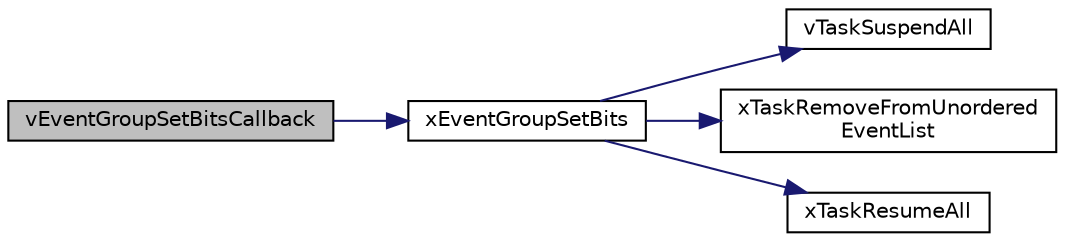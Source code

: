 digraph "vEventGroupSetBitsCallback"
{
  edge [fontname="Helvetica",fontsize="10",labelfontname="Helvetica",labelfontsize="10"];
  node [fontname="Helvetica",fontsize="10",shape=record];
  rankdir="LR";
  Node14 [label="vEventGroupSetBitsCallback",height=0.2,width=0.4,color="black", fillcolor="grey75", style="filled", fontcolor="black"];
  Node14 -> Node15 [color="midnightblue",fontsize="10",style="solid",fontname="Helvetica"];
  Node15 [label="xEventGroupSetBits",height=0.2,width=0.4,color="black", fillcolor="white", style="filled",URL="$event__groups_8c.html#a9ac7cd970f50e2e50a494b656e0eb239"];
  Node15 -> Node16 [color="midnightblue",fontsize="10",style="solid",fontname="Helvetica"];
  Node16 [label="vTaskSuspendAll",height=0.2,width=0.4,color="black", fillcolor="white", style="filled",URL="$task_8h.html#a366b302eba79d10b5ee2a3756f0fcc43"];
  Node15 -> Node17 [color="midnightblue",fontsize="10",style="solid",fontname="Helvetica"];
  Node17 [label="xTaskRemoveFromUnordered\lEventList",height=0.2,width=0.4,color="black", fillcolor="white", style="filled",URL="$task_8h.html#aca64fad00201055cbaf9fff74f181b85"];
  Node15 -> Node18 [color="midnightblue",fontsize="10",style="solid",fontname="Helvetica"];
  Node18 [label="xTaskResumeAll",height=0.2,width=0.4,color="black", fillcolor="white", style="filled",URL="$task_8h.html#a003f8ae6d649225abd030cc76e1c7d0e"];
}
